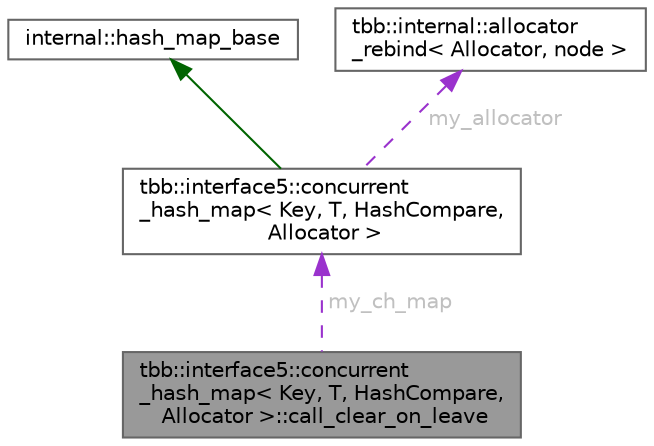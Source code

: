 digraph "tbb::interface5::concurrent_hash_map&lt; Key, T, HashCompare, Allocator &gt;::call_clear_on_leave"
{
 // LATEX_PDF_SIZE
  bgcolor="transparent";
  edge [fontname=Helvetica,fontsize=10,labelfontname=Helvetica,labelfontsize=10];
  node [fontname=Helvetica,fontsize=10,shape=box,height=0.2,width=0.4];
  Node1 [id="Node000001",label="tbb::interface5::concurrent\l_hash_map\< Key, T, HashCompare,\l Allocator \>::call_clear_on_leave",height=0.2,width=0.4,color="gray40", fillcolor="grey60", style="filled", fontcolor="black",tooltip=" "];
  Node2 -> Node1 [id="edge1_Node000001_Node000002",dir="back",color="darkorchid3",style="dashed",tooltip=" ",label=" my_ch_map",fontcolor="grey" ];
  Node2 [id="Node000002",label="tbb::interface5::concurrent\l_hash_map\< Key, T, HashCompare,\l Allocator \>",height=0.2,width=0.4,color="gray40", fillcolor="white", style="filled",URL="$classtbb_1_1interface5_1_1concurrent__hash__map.html",tooltip="Unordered map from Key to T."];
  Node3 -> Node2 [id="edge2_Node000002_Node000003",dir="back",color="darkgreen",style="solid",tooltip=" "];
  Node3 [id="Node000003",label="internal::hash_map_base",height=0.2,width=0.4,color="gray40", fillcolor="white", style="filled",tooltip=" "];
  Node4 -> Node2 [id="edge3_Node000002_Node000004",dir="back",color="darkorchid3",style="dashed",tooltip=" ",label=" my_allocator",fontcolor="grey" ];
  Node4 [id="Node000004",label="tbb::internal::allocator\l_rebind\< Allocator, node \>",height=0.2,width=0.4,color="gray40", fillcolor="white", style="filled",URL="$structtbb_1_1internal_1_1allocator__rebind.html",tooltip=" "];
}
